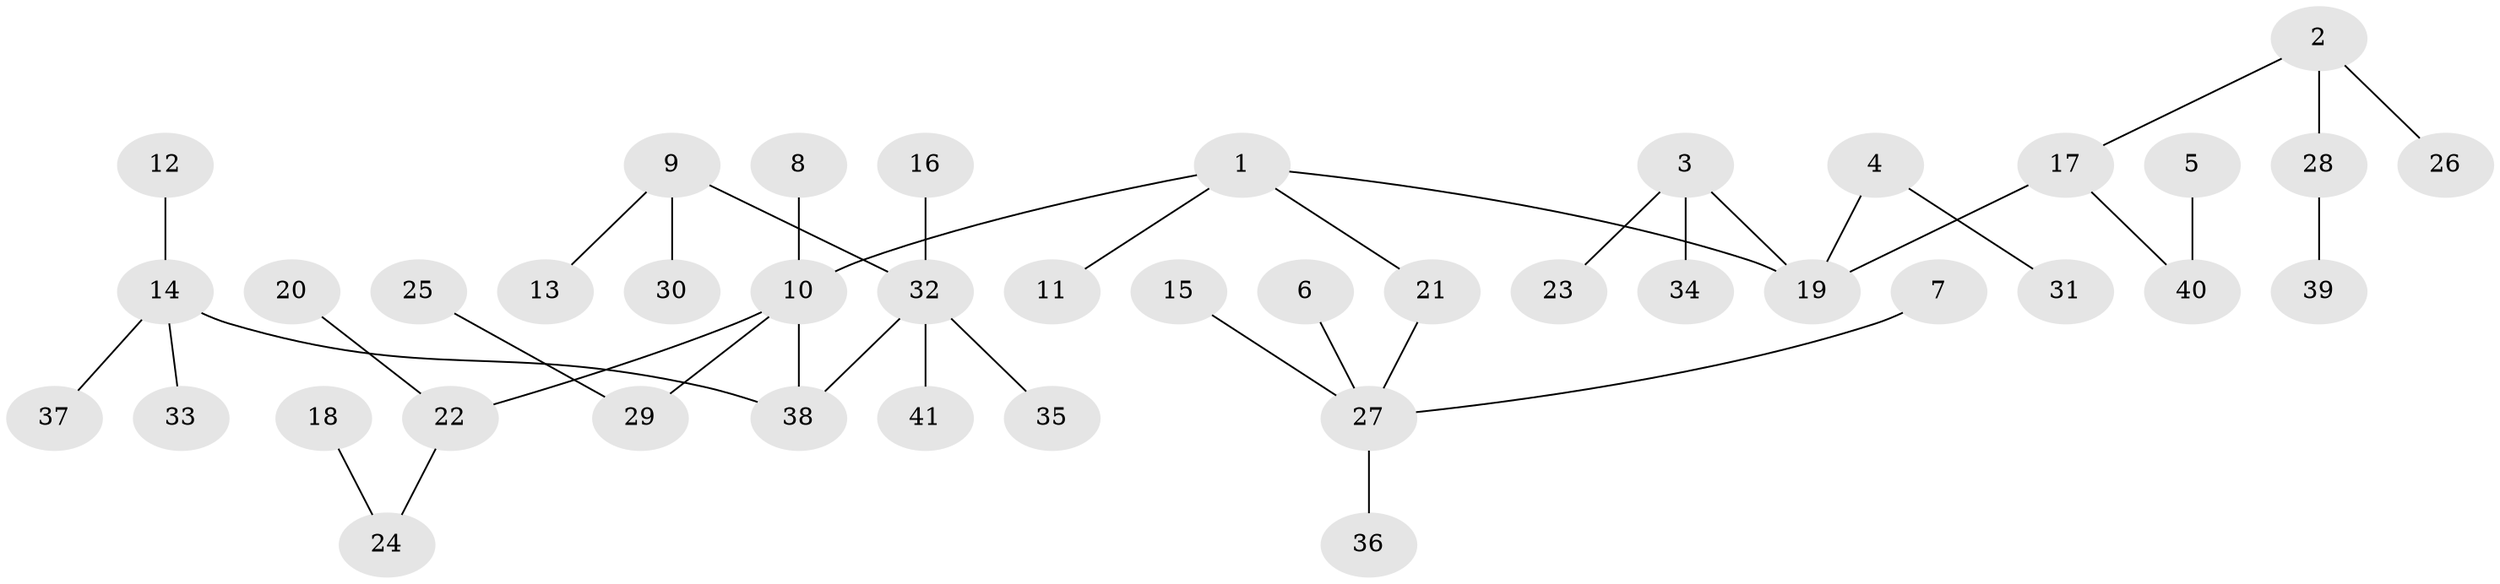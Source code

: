 // original degree distribution, {4: 0.08823529411764706, 6: 0.0196078431372549, 5: 0.029411764705882353, 3: 0.11764705882352941, 2: 0.2647058823529412, 1: 0.4803921568627451}
// Generated by graph-tools (version 1.1) at 2025/37/03/04/25 23:37:23]
// undirected, 41 vertices, 40 edges
graph export_dot {
  node [color=gray90,style=filled];
  1;
  2;
  3;
  4;
  5;
  6;
  7;
  8;
  9;
  10;
  11;
  12;
  13;
  14;
  15;
  16;
  17;
  18;
  19;
  20;
  21;
  22;
  23;
  24;
  25;
  26;
  27;
  28;
  29;
  30;
  31;
  32;
  33;
  34;
  35;
  36;
  37;
  38;
  39;
  40;
  41;
  1 -- 10 [weight=1.0];
  1 -- 11 [weight=1.0];
  1 -- 19 [weight=1.0];
  1 -- 21 [weight=1.0];
  2 -- 17 [weight=1.0];
  2 -- 26 [weight=1.0];
  2 -- 28 [weight=1.0];
  3 -- 19 [weight=1.0];
  3 -- 23 [weight=1.0];
  3 -- 34 [weight=1.0];
  4 -- 19 [weight=1.0];
  4 -- 31 [weight=1.0];
  5 -- 40 [weight=1.0];
  6 -- 27 [weight=1.0];
  7 -- 27 [weight=1.0];
  8 -- 10 [weight=1.0];
  9 -- 13 [weight=1.0];
  9 -- 30 [weight=1.0];
  9 -- 32 [weight=1.0];
  10 -- 22 [weight=1.0];
  10 -- 29 [weight=1.0];
  10 -- 38 [weight=1.0];
  12 -- 14 [weight=1.0];
  14 -- 33 [weight=1.0];
  14 -- 37 [weight=1.0];
  14 -- 38 [weight=1.0];
  15 -- 27 [weight=1.0];
  16 -- 32 [weight=1.0];
  17 -- 19 [weight=1.0];
  17 -- 40 [weight=1.0];
  18 -- 24 [weight=1.0];
  20 -- 22 [weight=1.0];
  21 -- 27 [weight=1.0];
  22 -- 24 [weight=1.0];
  25 -- 29 [weight=1.0];
  27 -- 36 [weight=1.0];
  28 -- 39 [weight=1.0];
  32 -- 35 [weight=1.0];
  32 -- 38 [weight=1.0];
  32 -- 41 [weight=1.0];
}
